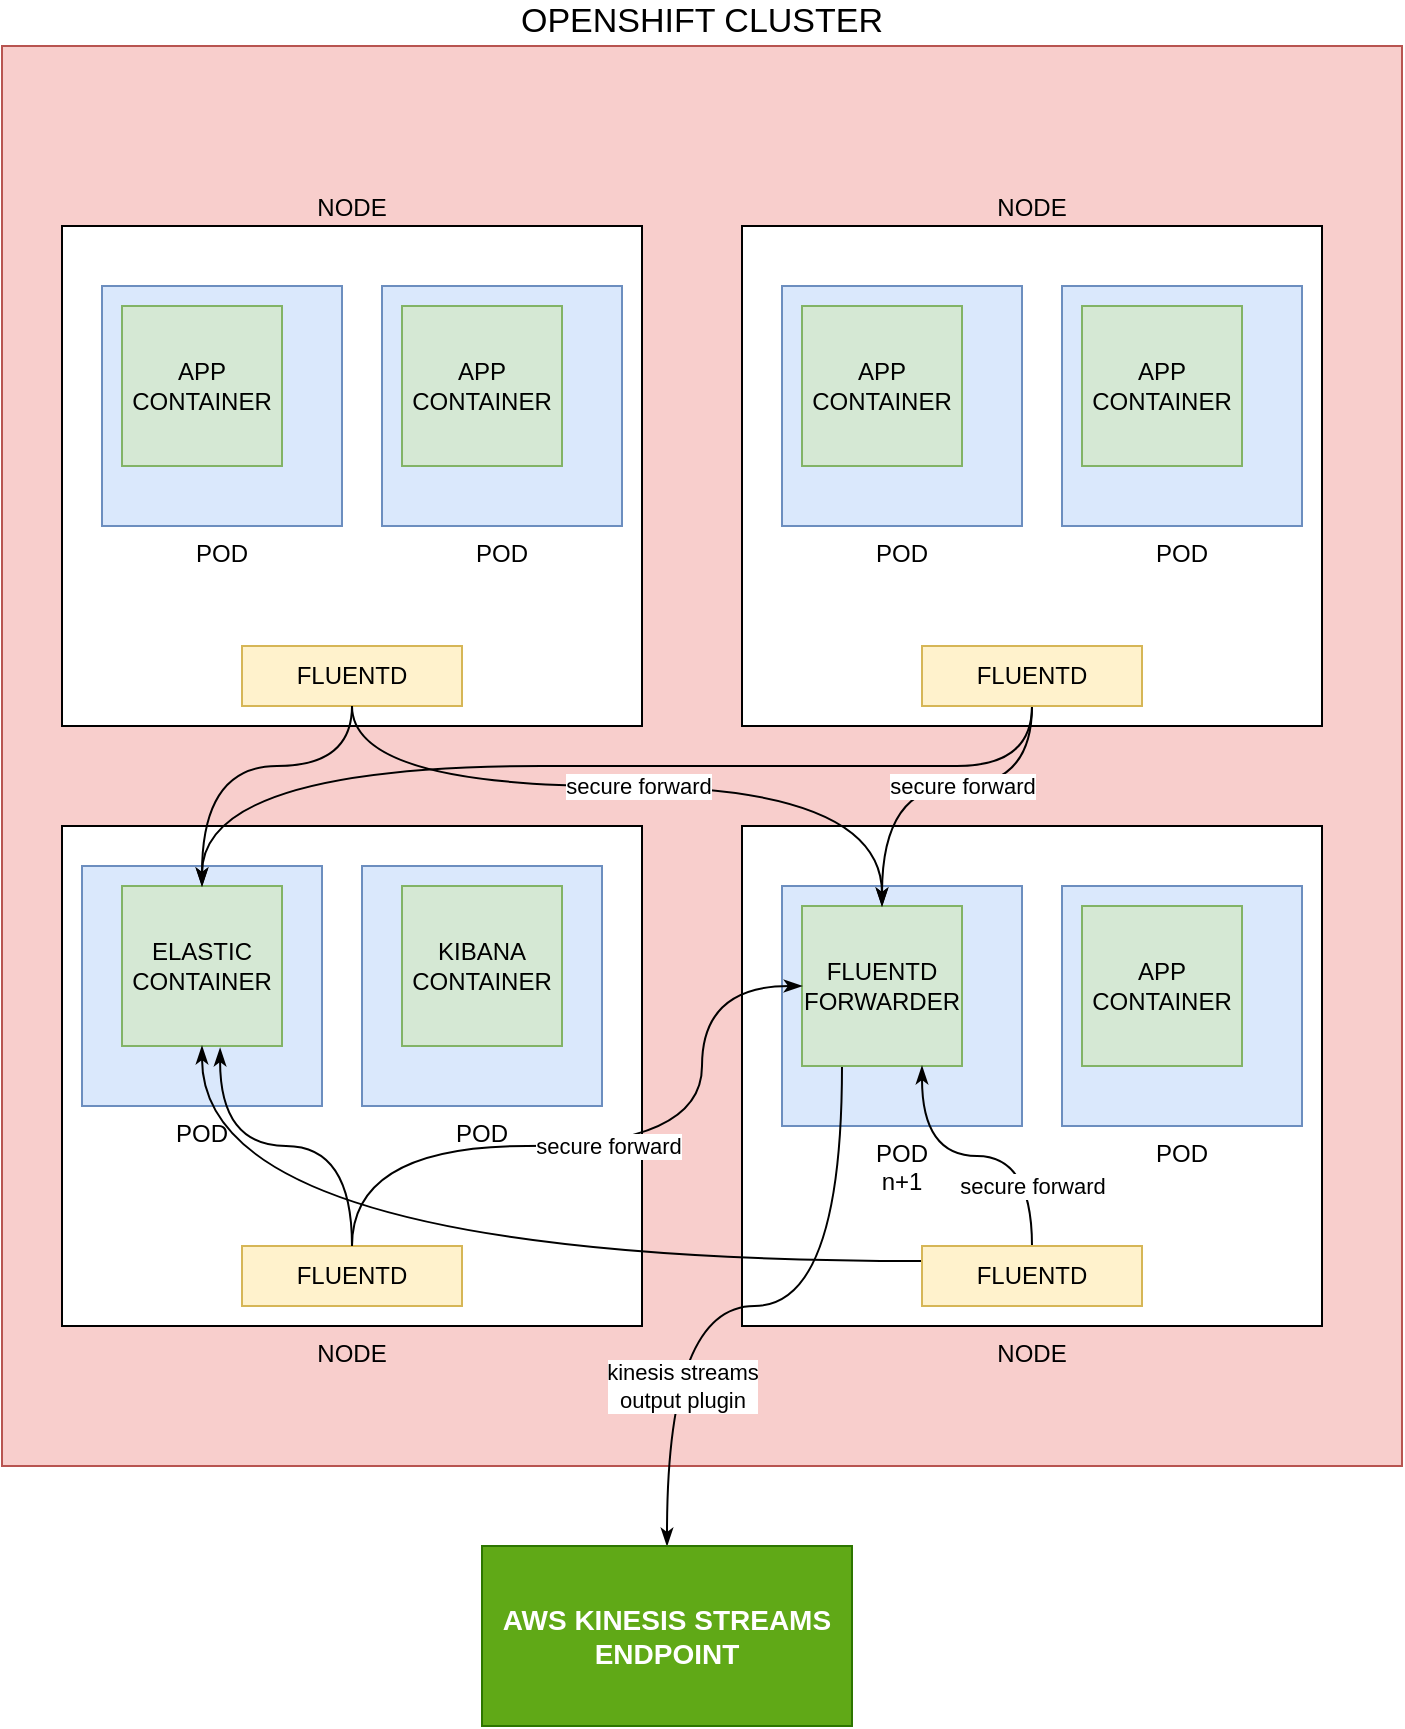 <mxfile version="13.0.3" type="device"><diagram id="6I0OCvxSQrVGMHxT2VVA" name="Page-1"><mxGraphModel dx="1224" dy="1111" grid="1" gridSize="10" guides="1" tooltips="1" connect="1" arrows="1" fold="1" page="1" pageScale="1" pageWidth="850" pageHeight="1100" math="0" shadow="0"><root><mxCell id="0"/><mxCell id="1" parent="0"/><mxCell id="wNmK9-wZ1-BAvea1egoz-17" value="&lt;font style=&quot;font-size: 17px&quot;&gt;OPENSHIFT CLUSTER&lt;/font&gt;" style="rounded=0;whiteSpace=wrap;html=1;labelPosition=center;verticalLabelPosition=top;align=center;verticalAlign=bottom;labelBackgroundColor=#ffffff;fillColor=#f8cecc;strokeColor=#b85450;" parent="1" vertex="1"><mxGeometry x="80" y="90" width="700" height="710" as="geometry"/></mxCell><mxCell id="wNmK9-wZ1-BAvea1egoz-2" value="NODE" style="rounded=0;whiteSpace=wrap;html=1;verticalAlign=bottom;labelPosition=center;verticalLabelPosition=top;align=center;" parent="1" vertex="1"><mxGeometry x="110" y="180" width="290" height="250" as="geometry"/></mxCell><mxCell id="wNmK9-wZ1-BAvea1egoz-5" value="POD" style="rounded=0;whiteSpace=wrap;html=1;labelPosition=center;verticalLabelPosition=bottom;align=center;verticalAlign=top;fillColor=#dae8fc;strokeColor=#6c8ebf;" parent="1" vertex="1"><mxGeometry x="130" y="210" width="120" height="120" as="geometry"/></mxCell><mxCell id="wNmK9-wZ1-BAvea1egoz-6" value="APP&lt;br&gt;CONTAINER" style="whiteSpace=wrap;html=1;aspect=fixed;fillColor=#d5e8d4;strokeColor=#82b366;" parent="1" vertex="1"><mxGeometry x="140" y="220" width="80" height="80" as="geometry"/></mxCell><mxCell id="wNmK9-wZ1-BAvea1egoz-7" value="FLUENTD" style="rounded=0;whiteSpace=wrap;html=1;fillColor=#fff2cc;strokeColor=#d6b656;" parent="1" vertex="1"><mxGeometry x="200" y="390" width="110" height="30" as="geometry"/></mxCell><mxCell id="wNmK9-wZ1-BAvea1egoz-9" value="POD" style="rounded=0;whiteSpace=wrap;html=1;labelPosition=center;verticalLabelPosition=bottom;align=center;verticalAlign=top;fillColor=#dae8fc;strokeColor=#6c8ebf;" parent="1" vertex="1"><mxGeometry x="270" y="210" width="120" height="120" as="geometry"/></mxCell><mxCell id="wNmK9-wZ1-BAvea1egoz-10" value="APP&lt;br&gt;CONTAINER" style="whiteSpace=wrap;html=1;aspect=fixed;fillColor=#d5e8d4;strokeColor=#82b366;" parent="1" vertex="1"><mxGeometry x="280" y="220" width="80" height="80" as="geometry"/></mxCell><mxCell id="wNmK9-wZ1-BAvea1egoz-11" value="NODE" style="rounded=0;whiteSpace=wrap;html=1;verticalAlign=top;labelPosition=center;verticalLabelPosition=bottom;align=center;" parent="1" vertex="1"><mxGeometry x="110" y="480" width="290" height="250" as="geometry"/></mxCell><mxCell id="wNmK9-wZ1-BAvea1egoz-12" value="POD" style="rounded=0;whiteSpace=wrap;html=1;labelPosition=center;verticalLabelPosition=bottom;align=center;verticalAlign=top;fillColor=#dae8fc;strokeColor=#6c8ebf;" parent="1" vertex="1"><mxGeometry x="120" y="500" width="120" height="120" as="geometry"/></mxCell><mxCell id="wNmK9-wZ1-BAvea1egoz-13" value="ELASTIC&lt;br&gt;CONTAINER" style="whiteSpace=wrap;html=1;aspect=fixed;fillColor=#d5e8d4;strokeColor=#82b366;" parent="1" vertex="1"><mxGeometry x="140" y="510" width="80" height="80" as="geometry"/></mxCell><mxCell id="wNmK9-wZ1-BAvea1egoz-14" value="POD" style="rounded=0;whiteSpace=wrap;html=1;labelPosition=center;verticalLabelPosition=bottom;align=center;verticalAlign=top;fillColor=#dae8fc;strokeColor=#6c8ebf;" parent="1" vertex="1"><mxGeometry x="260" y="500" width="120" height="120" as="geometry"/></mxCell><mxCell id="wNmK9-wZ1-BAvea1egoz-15" value="KIBANA&lt;br&gt;CONTAINER" style="whiteSpace=wrap;html=1;aspect=fixed;fillColor=#d5e8d4;strokeColor=#82b366;" parent="1" vertex="1"><mxGeometry x="280" y="510" width="80" height="80" as="geometry"/></mxCell><mxCell id="wNmK9-wZ1-BAvea1egoz-45" style="edgeStyle=orthogonalEdgeStyle;curved=1;rounded=0;orthogonalLoop=1;jettySize=auto;html=1;exitX=0.5;exitY=0;exitDx=0;exitDy=0;entryX=0.613;entryY=1.013;entryDx=0;entryDy=0;entryPerimeter=0;endArrow=classicThin;endFill=1;strokeWidth=1;" parent="1" source="wNmK9-wZ1-BAvea1egoz-18" target="wNmK9-wZ1-BAvea1egoz-13" edge="1"><mxGeometry relative="1" as="geometry"/></mxCell><mxCell id="wNmK9-wZ1-BAvea1egoz-18" value="FLUENTD" style="rounded=0;whiteSpace=wrap;html=1;fillColor=#fff2cc;strokeColor=#d6b656;" parent="1" vertex="1"><mxGeometry x="200" y="690" width="110" height="30" as="geometry"/></mxCell><mxCell id="wNmK9-wZ1-BAvea1egoz-19" value="NODE" style="rounded=0;whiteSpace=wrap;html=1;verticalAlign=top;labelPosition=center;verticalLabelPosition=bottom;align=center;" parent="1" vertex="1"><mxGeometry x="450" y="480" width="290" height="250" as="geometry"/></mxCell><mxCell id="wNmK9-wZ1-BAvea1egoz-20" value="POD&lt;br&gt;n+1" style="rounded=0;whiteSpace=wrap;html=1;labelPosition=center;verticalLabelPosition=bottom;align=center;verticalAlign=top;fillColor=#dae8fc;strokeColor=#6c8ebf;" parent="1" vertex="1"><mxGeometry x="470" y="510" width="120" height="120" as="geometry"/></mxCell><mxCell id="wNmK9-wZ1-BAvea1egoz-48" value="kinesis streams&lt;br&gt;output plugin" style="edgeStyle=orthogonalEdgeStyle;curved=1;rounded=0;orthogonalLoop=1;jettySize=auto;html=1;exitX=0.25;exitY=1;exitDx=0;exitDy=0;endArrow=classicThin;endFill=1;strokeWidth=1;" parent="1" source="wNmK9-wZ1-BAvea1egoz-21" target="wNmK9-wZ1-BAvea1egoz-31" edge="1"><mxGeometry x="0.511" y="7" relative="1" as="geometry"><mxPoint as="offset"/></mxGeometry></mxCell><mxCell id="wNmK9-wZ1-BAvea1egoz-21" value="FLUENTD&lt;br&gt;FORWARDER" style="whiteSpace=wrap;html=1;aspect=fixed;fillColor=#d5e8d4;strokeColor=#82b366;" parent="1" vertex="1"><mxGeometry x="480" y="520" width="80" height="80" as="geometry"/></mxCell><mxCell id="wNmK9-wZ1-BAvea1egoz-44" value="secure forward" style="edgeStyle=orthogonalEdgeStyle;curved=1;rounded=0;orthogonalLoop=1;jettySize=auto;html=1;exitX=0.5;exitY=0;exitDx=0;exitDy=0;endArrow=classicThin;endFill=1;strokeWidth=1;entryX=0.75;entryY=1;entryDx=0;entryDy=0;" parent="1" source="wNmK9-wZ1-BAvea1egoz-22" target="wNmK9-wZ1-BAvea1egoz-21" edge="1"><mxGeometry x="-0.586" relative="1" as="geometry"><mxPoint x="550" y="600" as="targetPoint"/><mxPoint as="offset"/></mxGeometry></mxCell><mxCell id="wNmK9-wZ1-BAvea1egoz-49" style="edgeStyle=orthogonalEdgeStyle;curved=1;rounded=0;orthogonalLoop=1;jettySize=auto;html=1;exitX=0;exitY=0.25;exitDx=0;exitDy=0;endArrow=classicThin;endFill=1;strokeWidth=1;fontColor=#000000;" parent="1" source="wNmK9-wZ1-BAvea1egoz-22" target="wNmK9-wZ1-BAvea1egoz-13" edge="1"><mxGeometry relative="1" as="geometry"/></mxCell><mxCell id="wNmK9-wZ1-BAvea1egoz-22" value="FLUENTD" style="rounded=0;whiteSpace=wrap;html=1;fillColor=#fff2cc;strokeColor=#d6b656;" parent="1" vertex="1"><mxGeometry x="540" y="690" width="110" height="30" as="geometry"/></mxCell><mxCell id="wNmK9-wZ1-BAvea1egoz-23" value="POD" style="rounded=0;whiteSpace=wrap;html=1;labelPosition=center;verticalLabelPosition=bottom;align=center;verticalAlign=top;fillColor=#dae8fc;strokeColor=#6c8ebf;" parent="1" vertex="1"><mxGeometry x="610" y="510" width="120" height="120" as="geometry"/></mxCell><mxCell id="wNmK9-wZ1-BAvea1egoz-24" value="APP&lt;br&gt;CONTAINER" style="whiteSpace=wrap;html=1;aspect=fixed;fillColor=#d5e8d4;strokeColor=#82b366;" parent="1" vertex="1"><mxGeometry x="620" y="520" width="80" height="80" as="geometry"/></mxCell><mxCell id="wNmK9-wZ1-BAvea1egoz-25" value="NODE" style="rounded=0;whiteSpace=wrap;html=1;verticalAlign=bottom;labelPosition=center;verticalLabelPosition=top;align=center;" parent="1" vertex="1"><mxGeometry x="450" y="180" width="290" height="250" as="geometry"/></mxCell><mxCell id="wNmK9-wZ1-BAvea1egoz-26" value="POD" style="rounded=0;whiteSpace=wrap;html=1;labelPosition=center;verticalLabelPosition=bottom;align=center;verticalAlign=top;fillColor=#dae8fc;strokeColor=#6c8ebf;" parent="1" vertex="1"><mxGeometry x="470" y="210" width="120" height="120" as="geometry"/></mxCell><mxCell id="wNmK9-wZ1-BAvea1egoz-27" value="APP&lt;br&gt;CONTAINER" style="whiteSpace=wrap;html=1;aspect=fixed;fillColor=#d5e8d4;strokeColor=#82b366;" parent="1" vertex="1"><mxGeometry x="480" y="220" width="80" height="80" as="geometry"/></mxCell><mxCell id="wNmK9-wZ1-BAvea1egoz-42" value="secure forward" style="edgeStyle=orthogonalEdgeStyle;curved=1;rounded=0;orthogonalLoop=1;jettySize=auto;html=1;exitX=0.5;exitY=1;exitDx=0;exitDy=0;endArrow=classicThin;endFill=1;strokeWidth=1;" parent="1" source="wNmK9-wZ1-BAvea1egoz-28" target="wNmK9-wZ1-BAvea1egoz-21" edge="1"><mxGeometry x="-0.143" relative="1" as="geometry"><Array as="points"><mxPoint x="595" y="460"/><mxPoint x="520" y="460"/></Array><mxPoint as="offset"/></mxGeometry></mxCell><mxCell id="wNmK9-wZ1-BAvea1egoz-43" style="edgeStyle=orthogonalEdgeStyle;curved=1;rounded=0;orthogonalLoop=1;jettySize=auto;html=1;exitX=0.5;exitY=1;exitDx=0;exitDy=0;entryX=0.5;entryY=0;entryDx=0;entryDy=0;endArrow=classicThin;endFill=1;strokeWidth=1;" parent="1" source="wNmK9-wZ1-BAvea1egoz-28" target="wNmK9-wZ1-BAvea1egoz-13" edge="1"><mxGeometry relative="1" as="geometry"><Array as="points"><mxPoint x="595" y="450"/><mxPoint x="520" y="450"/><mxPoint x="180" y="450"/></Array></mxGeometry></mxCell><mxCell id="wNmK9-wZ1-BAvea1egoz-28" value="FLUENTD" style="rounded=0;whiteSpace=wrap;html=1;fillColor=#fff2cc;strokeColor=#d6b656;" parent="1" vertex="1"><mxGeometry x="540" y="390" width="110" height="30" as="geometry"/></mxCell><mxCell id="wNmK9-wZ1-BAvea1egoz-29" value="POD" style="rounded=0;whiteSpace=wrap;html=1;labelPosition=center;verticalLabelPosition=bottom;align=center;verticalAlign=top;fillColor=#dae8fc;strokeColor=#6c8ebf;" parent="1" vertex="1"><mxGeometry x="610" y="210" width="120" height="120" as="geometry"/></mxCell><mxCell id="wNmK9-wZ1-BAvea1egoz-30" value="APP&lt;br&gt;CONTAINER" style="whiteSpace=wrap;html=1;aspect=fixed;fillColor=#d5e8d4;strokeColor=#82b366;" parent="1" vertex="1"><mxGeometry x="620" y="220" width="80" height="80" as="geometry"/></mxCell><mxCell id="wNmK9-wZ1-BAvea1egoz-31" value="&lt;font style=&quot;font-size: 14px&quot;&gt;&lt;b&gt;AWS KINESIS STREAMS&lt;br&gt;ENDPOINT&lt;/b&gt;&lt;/font&gt;" style="rounded=0;whiteSpace=wrap;html=1;fillColor=#60a917;strokeColor=#2D7600;fontColor=#ffffff;" parent="1" vertex="1"><mxGeometry x="320" y="840" width="185" height="90" as="geometry"/></mxCell><mxCell id="wNmK9-wZ1-BAvea1egoz-40" style="edgeStyle=orthogonalEdgeStyle;rounded=0;orthogonalLoop=1;jettySize=auto;html=1;exitX=0.5;exitY=1;exitDx=0;exitDy=0;curved=1;endArrow=classicThin;endFill=1;strokeWidth=1;" parent="1" source="wNmK9-wZ1-BAvea1egoz-7" target="wNmK9-wZ1-BAvea1egoz-13" edge="1"><mxGeometry relative="1" as="geometry"><Array as="points"><mxPoint x="255" y="450"/><mxPoint x="180" y="450"/></Array></mxGeometry></mxCell><mxCell id="wNmK9-wZ1-BAvea1egoz-41" value="secure forward" style="edgeStyle=orthogonalEdgeStyle;curved=1;rounded=0;orthogonalLoop=1;jettySize=auto;html=1;exitX=0.5;exitY=1;exitDx=0;exitDy=0;endArrow=classicThin;endFill=1;strokeWidth=1;" parent="1" source="wNmK9-wZ1-BAvea1egoz-7" target="wNmK9-wZ1-BAvea1egoz-21" edge="1"><mxGeometry relative="1" as="geometry"><Array as="points"><mxPoint x="255" y="460"/><mxPoint x="520" y="460"/></Array></mxGeometry></mxCell><mxCell id="wNmK9-wZ1-BAvea1egoz-50" value="secure forward" style="edgeStyle=orthogonalEdgeStyle;curved=1;rounded=0;orthogonalLoop=1;jettySize=auto;html=1;exitX=0.5;exitY=0;exitDx=0;exitDy=0;entryX=0;entryY=0.5;entryDx=0;entryDy=0;endArrow=classicThin;endFill=1;strokeWidth=1;fontColor=#000000;" parent="1" source="wNmK9-wZ1-BAvea1egoz-18" target="wNmK9-wZ1-BAvea1egoz-21" edge="1"><mxGeometry relative="1" as="geometry"><Array as="points"><mxPoint x="255" y="640"/><mxPoint x="430" y="640"/><mxPoint x="430" y="560"/></Array></mxGeometry></mxCell></root></mxGraphModel></diagram></mxfile>
